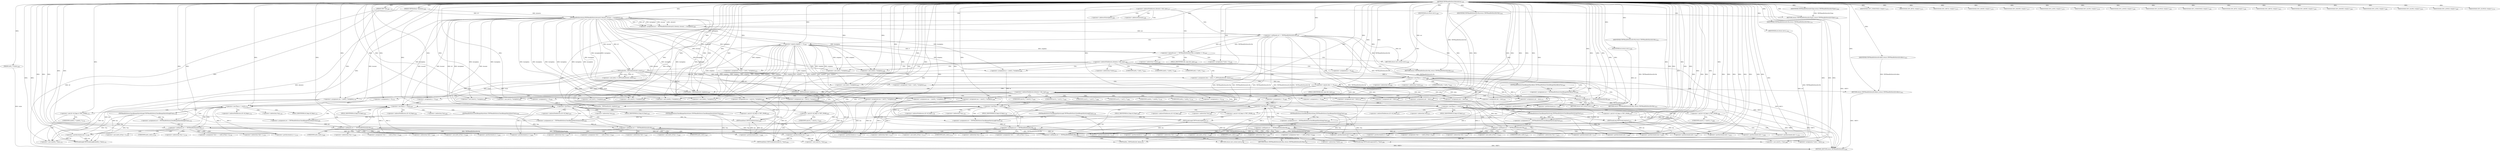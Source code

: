 digraph "TIFFReadDirEntrySbyteArray" {  
"81667" [label = <(METHOD,TIFFReadDirEntrySbyteArray)<SUB>1564</SUB>> ]
"82168" [label = <(METHOD_RETURN,enum TIFFReadDirEntryErr)<SUB>1564</SUB>> ]
"81668" [label = <(PARAM,TIFF *tif)<SUB>1565</SUB>> ]
"81669" [label = <(PARAM,TIFFDirEntry *direntry)<SUB>1565</SUB>> ]
"81670" [label = <(PARAM,int8_t **value)<SUB>1565</SUB>> ]
"81703" [label = <(&lt;operator&gt;.assignment,err = TIFFReadDirEntryArray(tif, direntry, &amp;count, 1, &amp;origdata))<SUB>1586</SUB>> ]
"81791" [label = <(&lt;operator&gt;.assignment,data = (int8_t *)_TIFFmallocExt(tif, count))<SUB>1617</SUB>> ]
"82149" [label = <(_TIFFfreeExt,_TIFFfreeExt(tif, origdata))<SUB>1734</SUB>> ]
"82162" [label = <(&lt;operator&gt;.assignment,*value = data)<SUB>1740</SUB>> ]
"82166" [label = <(RETURN,return (TIFFReadDirEntryErrOk);,return (TIFFReadDirEntryErrOk);)<SUB>1741</SUB>> ]
"81714" [label = <(&lt;operator&gt;.logicalOr,(err != TIFFReadDirEntryErrOk) || (origdata == 0))<SUB>1587</SUB>> ]
"81799" [label = <(&lt;operator&gt;.equals,data == 0)<SUB>1618</SUB>> ]
"82153" [label = <(&lt;operator&gt;.notEquals,err != TIFFReadDirEntryErrOk)<SUB>1735</SUB>> ]
"82167" [label = <(IDENTIFIER,TIFFReadDirEntryErrOk,return (TIFFReadDirEntryErrOk);)<SUB>1741</SUB>> ]
"81682" [label = <(IDENTIFIER,TIFF_UNDEFINED,&lt;empty&gt;)<SUB>1573</SUB>> ]
"81684" [label = <(IDENTIFIER,TIFF_BYTE,&lt;empty&gt;)<SUB>1574</SUB>> ]
"81686" [label = <(IDENTIFIER,TIFF_SBYTE,&lt;empty&gt;)<SUB>1575</SUB>> ]
"81688" [label = <(IDENTIFIER,TIFF_SHORT,&lt;empty&gt;)<SUB>1576</SUB>> ]
"81690" [label = <(IDENTIFIER,TIFF_SSHORT,&lt;empty&gt;)<SUB>1577</SUB>> ]
"81692" [label = <(IDENTIFIER,TIFF_LONG,&lt;empty&gt;)<SUB>1578</SUB>> ]
"81694" [label = <(IDENTIFIER,TIFF_SLONG,&lt;empty&gt;)<SUB>1579</SUB>> ]
"81696" [label = <(IDENTIFIER,TIFF_LONG8,&lt;empty&gt;)<SUB>1580</SUB>> ]
"81698" [label = <(IDENTIFIER,TIFF_SLONG8,&lt;empty&gt;)<SUB>1581</SUB>> ]
"81701" [label = <(RETURN,return (TIFFReadDirEntryErrType);,return (TIFFReadDirEntryErrType);)<SUB>1584</SUB>> ]
"81705" [label = <(TIFFReadDirEntryArray,TIFFReadDirEntryArray(tif, direntry, &amp;count, 1, &amp;origdata))<SUB>1586</SUB>> ]
"81722" [label = <(&lt;operator&gt;.assignment,*value = 0)<SUB>1589</SUB>> ]
"81726" [label = <(RETURN,return (err);,return (err);)<SUB>1590</SUB>> ]
"81734" [label = <(IDENTIFIER,TIFF_UNDEFINED,&lt;empty&gt;)<SUB>1594</SUB>> ]
"81736" [label = <(IDENTIFIER,TIFF_BYTE,&lt;empty&gt;)<SUB>1595</SUB>> ]
"81782" [label = <(IDENTIFIER,TIFF_SBYTE,&lt;empty&gt;)<SUB>1613</SUB>> ]
"81783" [label = <(&lt;operator&gt;.assignment,*value = (int8_t *)origdata)<SUB>1614</SUB>> ]
"81789" [label = <(RETURN,return (TIFFReadDirEntryErrOk);,return (TIFFReadDirEntryErrOk);)<SUB>1615</SUB>> ]
"81793" [label = <(&lt;operator&gt;.cast,(int8_t *)_TIFFmallocExt(tif, count))<SUB>1617</SUB>> ]
"81803" [label = <(_TIFFfreeExt,_TIFFfreeExt(tif, origdata))<SUB>1620</SUB>> ]
"81806" [label = <(RETURN,return (TIFFReadDirEntryErrAlloc);,return (TIFFReadDirEntryErrAlloc);)<SUB>1621</SUB>> ]
"81814" [label = <(IDENTIFIER,TIFF_SHORT,&lt;empty&gt;)<SUB>1625</SUB>> ]
"81869" [label = <(IDENTIFIER,TIFF_SSHORT,&lt;empty&gt;)<SUB>1643</SUB>> ]
"81926" [label = <(IDENTIFIER,TIFF_LONG,&lt;empty&gt;)<SUB>1661</SUB>> ]
"81981" [label = <(IDENTIFIER,TIFF_SLONG,&lt;empty&gt;)<SUB>1679</SUB>> ]
"82038" [label = <(IDENTIFIER,TIFF_LONG8,&lt;empty&gt;)<SUB>1697</SUB>> ]
"82093" [label = <(IDENTIFIER,TIFF_SLONG8,&lt;empty&gt;)<SUB>1715</SUB>> ]
"82157" [label = <(_TIFFfreeExt,_TIFFfreeExt(tif, data))<SUB>1737</SUB>> ]
"82160" [label = <(RETURN,return (err);,return (err);)<SUB>1738</SUB>> ]
"81702" [label = <(IDENTIFIER,TIFFReadDirEntryErrType,return (TIFFReadDirEntryErrType);)<SUB>1584</SUB>> ]
"81715" [label = <(&lt;operator&gt;.notEquals,err != TIFFReadDirEntryErrOk)<SUB>1587</SUB>> ]
"81718" [label = <(&lt;operator&gt;.equals,origdata == 0)<SUB>1587</SUB>> ]
"81727" [label = <(IDENTIFIER,err,return (err);)<SUB>1590</SUB>> ]
"81740" [label = <(&lt;operator&gt;.assignment,m = (uint8_t *)origdata)<SUB>1599</SUB>> ]
"81773" [label = <(&lt;operator&gt;.assignment,*value = (int8_t *)origdata)<SUB>1610</SUB>> ]
"81779" [label = <(RETURN,return (TIFFReadDirEntryErrOk);,return (TIFFReadDirEntryErrOk);)<SUB>1611</SUB>> ]
"81790" [label = <(IDENTIFIER,TIFFReadDirEntryErrOk,return (TIFFReadDirEntryErrOk);)<SUB>1615</SUB>> ]
"81795" [label = <(_TIFFmallocExt,_TIFFmallocExt(tif, count))<SUB>1617</SUB>> ]
"81807" [label = <(IDENTIFIER,TIFFReadDirEntryErrAlloc,return (TIFFReadDirEntryErrAlloc);)<SUB>1621</SUB>> ]
"81819" [label = <(&lt;operator&gt;.assignment,ma = (uint16_t *)origdata)<SUB>1630</SUB>> ]
"81824" [label = <(&lt;operator&gt;.assignment,mb = data)<SUB>1631</SUB>> ]
"81874" [label = <(&lt;operator&gt;.assignment,ma = (int16_t *)origdata)<SUB>1648</SUB>> ]
"81879" [label = <(&lt;operator&gt;.assignment,mb = data)<SUB>1649</SUB>> ]
"81931" [label = <(&lt;operator&gt;.assignment,ma = (uint32_t *)origdata)<SUB>1666</SUB>> ]
"81936" [label = <(&lt;operator&gt;.assignment,mb = data)<SUB>1667</SUB>> ]
"81986" [label = <(&lt;operator&gt;.assignment,ma = (int32_t *)origdata)<SUB>1684</SUB>> ]
"81991" [label = <(&lt;operator&gt;.assignment,mb = data)<SUB>1685</SUB>> ]
"82043" [label = <(&lt;operator&gt;.assignment,ma = (uint64_t *)origdata)<SUB>1702</SUB>> ]
"82048" [label = <(&lt;operator&gt;.assignment,mb = data)<SUB>1703</SUB>> ]
"82098" [label = <(&lt;operator&gt;.assignment,ma = (int64_t *)origdata)<SUB>1720</SUB>> ]
"82103" [label = <(&lt;operator&gt;.assignment,mb = data)<SUB>1721</SUB>> ]
"82161" [label = <(IDENTIFIER,err,return (err);)<SUB>1738</SUB>> ]
"81750" [label = <(&lt;operator&gt;.lessThan,n &lt; count)<SUB>1600</SUB>> ]
"81753" [label = <(&lt;operator&gt;.postIncrement,n++)<SUB>1600</SUB>> ]
"81780" [label = <(IDENTIFIER,TIFFReadDirEntryErrOk,return (TIFFReadDirEntryErrOk);)<SUB>1611</SUB>> ]
"81786" [label = <(&lt;operator&gt;.cast,(int8_t *)origdata)<SUB>1614</SUB>> ]
"81832" [label = <(&lt;operator&gt;.lessThan,n &lt; count)<SUB>1632</SUB>> ]
"81835" [label = <(&lt;operator&gt;.postIncrement,n++)<SUB>1632</SUB>> ]
"81887" [label = <(&lt;operator&gt;.lessThan,n &lt; count)<SUB>1650</SUB>> ]
"81890" [label = <(&lt;operator&gt;.postIncrement,n++)<SUB>1650</SUB>> ]
"81944" [label = <(&lt;operator&gt;.lessThan,n &lt; count)<SUB>1668</SUB>> ]
"81947" [label = <(&lt;operator&gt;.postIncrement,n++)<SUB>1668</SUB>> ]
"81999" [label = <(&lt;operator&gt;.lessThan,n &lt; count)<SUB>1686</SUB>> ]
"82002" [label = <(&lt;operator&gt;.postIncrement,n++)<SUB>1686</SUB>> ]
"82056" [label = <(&lt;operator&gt;.lessThan,n &lt; count)<SUB>1704</SUB>> ]
"82059" [label = <(&lt;operator&gt;.postIncrement,n++)<SUB>1704</SUB>> ]
"82111" [label = <(&lt;operator&gt;.lessThan,n &lt; count)<SUB>1722</SUB>> ]
"82114" [label = <(&lt;operator&gt;.postIncrement,n++)<SUB>1722</SUB>> ]
"81742" [label = <(&lt;operator&gt;.cast,(uint8_t *)origdata)<SUB>1599</SUB>> ]
"81747" [label = <(&lt;operator&gt;.assignment,n = 0)<SUB>1600</SUB>> ]
"81756" [label = <(&lt;operator&gt;.assignment,err = TIFFReadDirEntryCheckRangeSbyteByte(*m))<SUB>1602</SUB>> ]
"81771" [label = <(&lt;operator&gt;.postIncrement,m++)<SUB>1608</SUB>> ]
"81776" [label = <(&lt;operator&gt;.cast,(int8_t *)origdata)<SUB>1610</SUB>> ]
"81821" [label = <(&lt;operator&gt;.cast,(uint16_t *)origdata)<SUB>1630</SUB>> ]
"81829" [label = <(&lt;operator&gt;.assignment,n = 0)<SUB>1632</SUB>> ]
"81847" [label = <(&lt;operator&gt;.assignment,err = TIFFReadDirEntryCheckRangeSbyteShort(*ma))<SUB>1636</SUB>> ]
"81858" [label = <(&lt;operator&gt;.assignment,*mb++ = (int8_t)(*ma++))<SUB>1639</SUB>> ]
"81876" [label = <(&lt;operator&gt;.cast,(int16_t *)origdata)<SUB>1648</SUB>> ]
"81884" [label = <(&lt;operator&gt;.assignment,n = 0)<SUB>1650</SUB>> ]
"81904" [label = <(&lt;operator&gt;.assignment,err = TIFFReadDirEntryCheckRangeSbyteSshort(*ma))<SUB>1654</SUB>> ]
"81915" [label = <(&lt;operator&gt;.assignment,*mb++ = (int8_t)(*ma++))<SUB>1657</SUB>> ]
"81933" [label = <(&lt;operator&gt;.cast,(uint32_t *)origdata)<SUB>1666</SUB>> ]
"81941" [label = <(&lt;operator&gt;.assignment,n = 0)<SUB>1668</SUB>> ]
"81959" [label = <(&lt;operator&gt;.assignment,err = TIFFReadDirEntryCheckRangeSbyteLong(*ma))<SUB>1672</SUB>> ]
"81970" [label = <(&lt;operator&gt;.assignment,*mb++ = (int8_t)(*ma++))<SUB>1675</SUB>> ]
"81988" [label = <(&lt;operator&gt;.cast,(int32_t *)origdata)<SUB>1684</SUB>> ]
"81996" [label = <(&lt;operator&gt;.assignment,n = 0)<SUB>1686</SUB>> ]
"82016" [label = <(&lt;operator&gt;.assignment,err = TIFFReadDirEntryCheckRangeSbyteSlong(*ma))<SUB>1690</SUB>> ]
"82027" [label = <(&lt;operator&gt;.assignment,*mb++ = (int8_t)(*ma++))<SUB>1693</SUB>> ]
"82045" [label = <(&lt;operator&gt;.cast,(uint64_t *)origdata)<SUB>1702</SUB>> ]
"82053" [label = <(&lt;operator&gt;.assignment,n = 0)<SUB>1704</SUB>> ]
"82071" [label = <(&lt;operator&gt;.assignment,err = TIFFReadDirEntryCheckRangeSbyteLong8(*ma))<SUB>1708</SUB>> ]
"82082" [label = <(&lt;operator&gt;.assignment,*mb++ = (int8_t)(*ma++))<SUB>1711</SUB>> ]
"82100" [label = <(&lt;operator&gt;.cast,(int64_t *)origdata)<SUB>1720</SUB>> ]
"82108" [label = <(&lt;operator&gt;.assignment,n = 0)<SUB>1722</SUB>> ]
"82128" [label = <(&lt;operator&gt;.assignment,err = TIFFReadDirEntryCheckRangeSbyteSlong8(*ma))<SUB>1726</SUB>> ]
"82139" [label = <(&lt;operator&gt;.assignment,*mb++ = (int8_t)(*ma++))<SUB>1729</SUB>> ]
"81762" [label = <(&lt;operator&gt;.notEquals,err != TIFFReadDirEntryErrOk)<SUB>1603</SUB>> ]
"81839" [label = <(&lt;operator&gt;.and,tif-&gt;tif_flags &amp; TIFF_SWAB)<SUB>1634</SUB>> ]
"81853" [label = <(&lt;operator&gt;.notEquals,err != TIFFReadDirEntryErrOk)<SUB>1637</SUB>> ]
"81894" [label = <(&lt;operator&gt;.and,tif-&gt;tif_flags &amp; TIFF_SWAB)<SUB>1652</SUB>> ]
"81910" [label = <(&lt;operator&gt;.notEquals,err != TIFFReadDirEntryErrOk)<SUB>1655</SUB>> ]
"81951" [label = <(&lt;operator&gt;.and,tif-&gt;tif_flags &amp; TIFF_SWAB)<SUB>1670</SUB>> ]
"81965" [label = <(&lt;operator&gt;.notEquals,err != TIFFReadDirEntryErrOk)<SUB>1673</SUB>> ]
"82006" [label = <(&lt;operator&gt;.and,tif-&gt;tif_flags &amp; TIFF_SWAB)<SUB>1688</SUB>> ]
"82022" [label = <(&lt;operator&gt;.notEquals,err != TIFFReadDirEntryErrOk)<SUB>1691</SUB>> ]
"82063" [label = <(&lt;operator&gt;.and,tif-&gt;tif_flags &amp; TIFF_SWAB)<SUB>1706</SUB>> ]
"82077" [label = <(&lt;operator&gt;.notEquals,err != TIFFReadDirEntryErrOk)<SUB>1709</SUB>> ]
"82118" [label = <(&lt;operator&gt;.and,tif-&gt;tif_flags &amp; TIFF_SWAB)<SUB>1724</SUB>> ]
"82134" [label = <(&lt;operator&gt;.notEquals,err != TIFFReadDirEntryErrOk)<SUB>1727</SUB>> ]
"81758" [label = <(TIFFReadDirEntryCheckRangeSbyteByte,TIFFReadDirEntryCheckRangeSbyteByte(*m))<SUB>1602</SUB>> ]
"81766" [label = <(_TIFFfreeExt,_TIFFfreeExt(tif, origdata))<SUB>1605</SUB>> ]
"81769" [label = <(RETURN,return (err);,return (err);)<SUB>1606</SUB>> ]
"81845" [label = <(TIFFSwabShort,TIFFSwabShort(ma))<SUB>1635</SUB>> ]
"81849" [label = <(TIFFReadDirEntryCheckRangeSbyteShort,TIFFReadDirEntryCheckRangeSbyteShort(*ma))<SUB>1636</SUB>> ]
"81900" [label = <(TIFFSwabShort,TIFFSwabShort((uint16_t *)ma))<SUB>1653</SUB>> ]
"81906" [label = <(TIFFReadDirEntryCheckRangeSbyteSshort,TIFFReadDirEntryCheckRangeSbyteSshort(*ma))<SUB>1654</SUB>> ]
"81957" [label = <(TIFFSwabLong,TIFFSwabLong(ma))<SUB>1671</SUB>> ]
"81961" [label = <(TIFFReadDirEntryCheckRangeSbyteLong,TIFFReadDirEntryCheckRangeSbyteLong(*ma))<SUB>1672</SUB>> ]
"82012" [label = <(TIFFSwabLong,TIFFSwabLong((uint32_t *)ma))<SUB>1689</SUB>> ]
"82018" [label = <(TIFFReadDirEntryCheckRangeSbyteSlong,TIFFReadDirEntryCheckRangeSbyteSlong(*ma))<SUB>1690</SUB>> ]
"82069" [label = <(TIFFSwabLong8,TIFFSwabLong8(ma))<SUB>1707</SUB>> ]
"82073" [label = <(TIFFReadDirEntryCheckRangeSbyteLong8,TIFFReadDirEntryCheckRangeSbyteLong8(*ma))<SUB>1708</SUB>> ]
"82124" [label = <(TIFFSwabLong8,TIFFSwabLong8((uint64_t *)ma))<SUB>1725</SUB>> ]
"82130" [label = <(TIFFReadDirEntryCheckRangeSbyteSlong8,TIFFReadDirEntryCheckRangeSbyteSlong8(*ma))<SUB>1726</SUB>> ]
"81770" [label = <(IDENTIFIER,err,return (err);)<SUB>1606</SUB>> ]
"81860" [label = <(&lt;operator&gt;.postIncrement,mb++)<SUB>1639</SUB>> ]
"81917" [label = <(&lt;operator&gt;.postIncrement,mb++)<SUB>1657</SUB>> ]
"81972" [label = <(&lt;operator&gt;.postIncrement,mb++)<SUB>1675</SUB>> ]
"82029" [label = <(&lt;operator&gt;.postIncrement,mb++)<SUB>1693</SUB>> ]
"82084" [label = <(&lt;operator&gt;.postIncrement,mb++)<SUB>1711</SUB>> ]
"82141" [label = <(&lt;operator&gt;.postIncrement,mb++)<SUB>1729</SUB>> ]
"81865" [label = <(&lt;operator&gt;.postIncrement,ma++)<SUB>1639</SUB>> ]
"81901" [label = <(&lt;operator&gt;.cast,(uint16_t *)ma)<SUB>1653</SUB>> ]
"81922" [label = <(&lt;operator&gt;.postIncrement,ma++)<SUB>1657</SUB>> ]
"81977" [label = <(&lt;operator&gt;.postIncrement,ma++)<SUB>1675</SUB>> ]
"82013" [label = <(&lt;operator&gt;.cast,(uint32_t *)ma)<SUB>1689</SUB>> ]
"82034" [label = <(&lt;operator&gt;.postIncrement,ma++)<SUB>1693</SUB>> ]
"82089" [label = <(&lt;operator&gt;.postIncrement,ma++)<SUB>1711</SUB>> ]
"82125" [label = <(&lt;operator&gt;.cast,(uint64_t *)ma)<SUB>1725</SUB>> ]
"82146" [label = <(&lt;operator&gt;.postIncrement,ma++)<SUB>1729</SUB>> ]
"81677" [label = <(&lt;operator&gt;.indirectFieldAccess,direntry-&gt;tdir_type)<SUB>1571</SUB>> ]
"81729" [label = <(&lt;operator&gt;.indirectFieldAccess,direntry-&gt;tdir_type)<SUB>1592</SUB>> ]
"81809" [label = <(&lt;operator&gt;.indirectFieldAccess,direntry-&gt;tdir_type)<SUB>1623</SUB>> ]
"82163" [label = <(&lt;operator&gt;.indirection,*value)<SUB>1740</SUB>> ]
"81708" [label = <(&lt;operator&gt;.addressOf,&amp;count)<SUB>1586</SUB>> ]
"81711" [label = <(&lt;operator&gt;.addressOf,&amp;origdata)<SUB>1586</SUB>> ]
"81731" [label = <(FIELD_IDENTIFIER,tdir_type,tdir_type)<SUB>1592</SUB>> ]
"81794" [label = <(UNKNOWN,int8_t *,int8_t *)<SUB>1617</SUB>> ]
"81811" [label = <(FIELD_IDENTIFIER,tdir_type,tdir_type)<SUB>1623</SUB>> ]
"81723" [label = <(&lt;operator&gt;.indirection,*value)<SUB>1589</SUB>> ]
"81784" [label = <(&lt;operator&gt;.indirection,*value)<SUB>1614</SUB>> ]
"81774" [label = <(&lt;operator&gt;.indirection,*value)<SUB>1610</SUB>> ]
"81787" [label = <(UNKNOWN,int8_t *,int8_t *)<SUB>1614</SUB>> ]
"81743" [label = <(UNKNOWN,uint8_t *,uint8_t *)<SUB>1599</SUB>> ]
"81777" [label = <(UNKNOWN,int8_t *,int8_t *)<SUB>1610</SUB>> ]
"81822" [label = <(UNKNOWN,uint16_t *,uint16_t *)<SUB>1630</SUB>> ]
"81877" [label = <(UNKNOWN,int16_t *,int16_t *)<SUB>1648</SUB>> ]
"81934" [label = <(UNKNOWN,uint32_t *,uint32_t *)<SUB>1666</SUB>> ]
"81989" [label = <(UNKNOWN,int32_t *,int32_t *)<SUB>1684</SUB>> ]
"82046" [label = <(UNKNOWN,uint64_t *,uint64_t *)<SUB>1702</SUB>> ]
"82101" [label = <(UNKNOWN,int64_t *,int64_t *)<SUB>1720</SUB>> ]
"81859" [label = <(&lt;operator&gt;.indirection,*mb++)<SUB>1639</SUB>> ]
"81862" [label = <(&lt;operator&gt;.cast,(int8_t)(*ma++))<SUB>1639</SUB>> ]
"81916" [label = <(&lt;operator&gt;.indirection,*mb++)<SUB>1657</SUB>> ]
"81919" [label = <(&lt;operator&gt;.cast,(int8_t)(*ma++))<SUB>1657</SUB>> ]
"81971" [label = <(&lt;operator&gt;.indirection,*mb++)<SUB>1675</SUB>> ]
"81974" [label = <(&lt;operator&gt;.cast,(int8_t)(*ma++))<SUB>1675</SUB>> ]
"82028" [label = <(&lt;operator&gt;.indirection,*mb++)<SUB>1693</SUB>> ]
"82031" [label = <(&lt;operator&gt;.cast,(int8_t)(*ma++))<SUB>1693</SUB>> ]
"82083" [label = <(&lt;operator&gt;.indirection,*mb++)<SUB>1711</SUB>> ]
"82086" [label = <(&lt;operator&gt;.cast,(int8_t)(*ma++))<SUB>1711</SUB>> ]
"82140" [label = <(&lt;operator&gt;.indirection,*mb++)<SUB>1729</SUB>> ]
"82143" [label = <(&lt;operator&gt;.cast,(int8_t)(*ma++))<SUB>1729</SUB>> ]
"81759" [label = <(&lt;operator&gt;.indirection,*m)<SUB>1602</SUB>> ]
"81840" [label = <(&lt;operator&gt;.indirectFieldAccess,tif-&gt;tif_flags)<SUB>1634</SUB>> ]
"81850" [label = <(&lt;operator&gt;.indirection,*ma)<SUB>1636</SUB>> ]
"81863" [label = <(UNKNOWN,int8_t,int8_t)<SUB>1639</SUB>> ]
"81864" [label = <(&lt;operator&gt;.indirection,*ma++)<SUB>1639</SUB>> ]
"81895" [label = <(&lt;operator&gt;.indirectFieldAccess,tif-&gt;tif_flags)<SUB>1652</SUB>> ]
"81907" [label = <(&lt;operator&gt;.indirection,*ma)<SUB>1654</SUB>> ]
"81920" [label = <(UNKNOWN,int8_t,int8_t)<SUB>1657</SUB>> ]
"81921" [label = <(&lt;operator&gt;.indirection,*ma++)<SUB>1657</SUB>> ]
"81952" [label = <(&lt;operator&gt;.indirectFieldAccess,tif-&gt;tif_flags)<SUB>1670</SUB>> ]
"81962" [label = <(&lt;operator&gt;.indirection,*ma)<SUB>1672</SUB>> ]
"81975" [label = <(UNKNOWN,int8_t,int8_t)<SUB>1675</SUB>> ]
"81976" [label = <(&lt;operator&gt;.indirection,*ma++)<SUB>1675</SUB>> ]
"82007" [label = <(&lt;operator&gt;.indirectFieldAccess,tif-&gt;tif_flags)<SUB>1688</SUB>> ]
"82019" [label = <(&lt;operator&gt;.indirection,*ma)<SUB>1690</SUB>> ]
"82032" [label = <(UNKNOWN,int8_t,int8_t)<SUB>1693</SUB>> ]
"82033" [label = <(&lt;operator&gt;.indirection,*ma++)<SUB>1693</SUB>> ]
"82064" [label = <(&lt;operator&gt;.indirectFieldAccess,tif-&gt;tif_flags)<SUB>1706</SUB>> ]
"82074" [label = <(&lt;operator&gt;.indirection,*ma)<SUB>1708</SUB>> ]
"82087" [label = <(UNKNOWN,int8_t,int8_t)<SUB>1711</SUB>> ]
"82088" [label = <(&lt;operator&gt;.indirection,*ma++)<SUB>1711</SUB>> ]
"82119" [label = <(&lt;operator&gt;.indirectFieldAccess,tif-&gt;tif_flags)<SUB>1724</SUB>> ]
"82131" [label = <(&lt;operator&gt;.indirection,*ma)<SUB>1726</SUB>> ]
"82144" [label = <(UNKNOWN,int8_t,int8_t)<SUB>1729</SUB>> ]
"82145" [label = <(&lt;operator&gt;.indirection,*ma++)<SUB>1729</SUB>> ]
"81842" [label = <(FIELD_IDENTIFIER,tif_flags,tif_flags)<SUB>1634</SUB>> ]
"81897" [label = <(FIELD_IDENTIFIER,tif_flags,tif_flags)<SUB>1652</SUB>> ]
"81954" [label = <(FIELD_IDENTIFIER,tif_flags,tif_flags)<SUB>1670</SUB>> ]
"82009" [label = <(FIELD_IDENTIFIER,tif_flags,tif_flags)<SUB>1688</SUB>> ]
"82066" [label = <(FIELD_IDENTIFIER,tif_flags,tif_flags)<SUB>1706</SUB>> ]
"82121" [label = <(FIELD_IDENTIFIER,tif_flags,tif_flags)<SUB>1724</SUB>> ]
"81902" [label = <(UNKNOWN,uint16_t *,uint16_t *)<SUB>1653</SUB>> ]
"82014" [label = <(UNKNOWN,uint32_t *,uint32_t *)<SUB>1689</SUB>> ]
"82126" [label = <(UNKNOWN,uint64_t *,uint64_t *)<SUB>1725</SUB>> ]
  "82160" -> "82168"  [ label = "DDG: &lt;RET&gt;"] 
  "81806" -> "82168"  [ label = "DDG: &lt;RET&gt;"] 
  "81789" -> "82168"  [ label = "DDG: &lt;RET&gt;"] 
  "81769" -> "82168"  [ label = "DDG: &lt;RET&gt;"] 
  "82166" -> "82168"  [ label = "DDG: &lt;RET&gt;"] 
  "81701" -> "82168"  [ label = "DDG: &lt;RET&gt;"] 
  "81779" -> "82168"  [ label = "DDG: &lt;RET&gt;"] 
  "81726" -> "82168"  [ label = "DDG: &lt;RET&gt;"] 
  "81668" -> "82168"  [ label = "DDG: tif"] 
  "81669" -> "82168"  [ label = "DDG: direntry"] 
  "81670" -> "82168"  [ label = "DDG: value"] 
  "81667" -> "81668"  [ label = "DDG: "] 
  "81667" -> "81669"  [ label = "DDG: "] 
  "81667" -> "81670"  [ label = "DDG: "] 
  "81705" -> "81703"  [ label = "DDG: direntry"] 
  "81705" -> "81703"  [ label = "DDG: 1"] 
  "81705" -> "81703"  [ label = "DDG: tif"] 
  "81705" -> "81703"  [ label = "DDG: &amp;origdata"] 
  "81705" -> "81703"  [ label = "DDG: &amp;count"] 
  "81795" -> "81791"  [ label = "DDG: tif"] 
  "81795" -> "81791"  [ label = "DDG: count"] 
  "81799" -> "82162"  [ label = "DDG: data"] 
  "81667" -> "82162"  [ label = "DDG: "] 
  "82167" -> "82166"  [ label = "DDG: TIFFReadDirEntryErrOk"] 
  "82153" -> "82166"  [ label = "DDG: TIFFReadDirEntryErrOk"] 
  "81667" -> "81703"  [ label = "DDG: "] 
  "81667" -> "81791"  [ label = "DDG: "] 
  "81795" -> "82149"  [ label = "DDG: tif"] 
  "81667" -> "82149"  [ label = "DDG: "] 
  "81705" -> "82149"  [ label = "DDG: &amp;origdata"] 
  "81718" -> "82149"  [ label = "DDG: origdata"] 
  "81667" -> "82167"  [ label = "DDG: "] 
  "81667" -> "81682"  [ label = "DDG: "] 
  "81667" -> "81684"  [ label = "DDG: "] 
  "81667" -> "81686"  [ label = "DDG: "] 
  "81667" -> "81688"  [ label = "DDG: "] 
  "81667" -> "81690"  [ label = "DDG: "] 
  "81667" -> "81692"  [ label = "DDG: "] 
  "81667" -> "81694"  [ label = "DDG: "] 
  "81667" -> "81696"  [ label = "DDG: "] 
  "81667" -> "81698"  [ label = "DDG: "] 
  "81702" -> "81701"  [ label = "DDG: TIFFReadDirEntryErrType"] 
  "81667" -> "81701"  [ label = "DDG: "] 
  "81668" -> "81705"  [ label = "DDG: tif"] 
  "81667" -> "81705"  [ label = "DDG: "] 
  "81669" -> "81705"  [ label = "DDG: direntry"] 
  "81715" -> "81714"  [ label = "DDG: err"] 
  "81715" -> "81714"  [ label = "DDG: TIFFReadDirEntryErrOk"] 
  "81718" -> "81714"  [ label = "DDG: origdata"] 
  "81718" -> "81714"  [ label = "DDG: 0"] 
  "81667" -> "81722"  [ label = "DDG: "] 
  "81727" -> "81726"  [ label = "DDG: err"] 
  "81715" -> "81726"  [ label = "DDG: err"] 
  "81667" -> "81734"  [ label = "DDG: "] 
  "81667" -> "81736"  [ label = "DDG: "] 
  "81667" -> "81782"  [ label = "DDG: "] 
  "81705" -> "81783"  [ label = "DDG: &amp;origdata"] 
  "81718" -> "81783"  [ label = "DDG: origdata"] 
  "81667" -> "81783"  [ label = "DDG: "] 
  "81790" -> "81789"  [ label = "DDG: TIFFReadDirEntryErrOk"] 
  "81715" -> "81789"  [ label = "DDG: TIFFReadDirEntryErrOk"] 
  "81795" -> "81793"  [ label = "DDG: tif"] 
  "81795" -> "81793"  [ label = "DDG: count"] 
  "81791" -> "81799"  [ label = "DDG: data"] 
  "81667" -> "81799"  [ label = "DDG: "] 
  "81807" -> "81806"  [ label = "DDG: TIFFReadDirEntryErrAlloc"] 
  "81667" -> "81806"  [ label = "DDG: "] 
  "81667" -> "81814"  [ label = "DDG: "] 
  "81667" -> "81869"  [ label = "DDG: "] 
  "81667" -> "81926"  [ label = "DDG: "] 
  "81667" -> "81981"  [ label = "DDG: "] 
  "81667" -> "82038"  [ label = "DDG: "] 
  "81667" -> "82093"  [ label = "DDG: "] 
  "81715" -> "82153"  [ label = "DDG: err"] 
  "82134" -> "82153"  [ label = "DDG: err"] 
  "82077" -> "82153"  [ label = "DDG: err"] 
  "82022" -> "82153"  [ label = "DDG: err"] 
  "81965" -> "82153"  [ label = "DDG: err"] 
  "81910" -> "82153"  [ label = "DDG: err"] 
  "81853" -> "82153"  [ label = "DDG: err"] 
  "81667" -> "82153"  [ label = "DDG: "] 
  "81715" -> "82153"  [ label = "DDG: TIFFReadDirEntryErrOk"] 
  "82134" -> "82153"  [ label = "DDG: TIFFReadDirEntryErrOk"] 
  "82077" -> "82153"  [ label = "DDG: TIFFReadDirEntryErrOk"] 
  "82022" -> "82153"  [ label = "DDG: TIFFReadDirEntryErrOk"] 
  "81965" -> "82153"  [ label = "DDG: TIFFReadDirEntryErrOk"] 
  "81910" -> "82153"  [ label = "DDG: TIFFReadDirEntryErrOk"] 
  "81853" -> "82153"  [ label = "DDG: TIFFReadDirEntryErrOk"] 
  "82161" -> "82160"  [ label = "DDG: err"] 
  "82153" -> "82160"  [ label = "DDG: err"] 
  "81667" -> "81702"  [ label = "DDG: "] 
  "81703" -> "81715"  [ label = "DDG: err"] 
  "81667" -> "81715"  [ label = "DDG: "] 
  "81705" -> "81718"  [ label = "DDG: &amp;origdata"] 
  "81667" -> "81718"  [ label = "DDG: "] 
  "81667" -> "81727"  [ label = "DDG: "] 
  "81705" -> "81740"  [ label = "DDG: &amp;origdata"] 
  "81718" -> "81740"  [ label = "DDG: origdata"] 
  "81667" -> "81740"  [ label = "DDG: "] 
  "81705" -> "81773"  [ label = "DDG: &amp;origdata"] 
  "81667" -> "81773"  [ label = "DDG: "] 
  "81718" -> "81773"  [ label = "DDG: origdata"] 
  "81780" -> "81779"  [ label = "DDG: TIFFReadDirEntryErrOk"] 
  "81715" -> "81779"  [ label = "DDG: TIFFReadDirEntryErrOk"] 
  "81762" -> "81779"  [ label = "DDG: TIFFReadDirEntryErrOk"] 
  "81667" -> "81790"  [ label = "DDG: "] 
  "81705" -> "81795"  [ label = "DDG: tif"] 
  "81667" -> "81795"  [ label = "DDG: "] 
  "81705" -> "81795"  [ label = "DDG: &amp;count"] 
  "81795" -> "81803"  [ label = "DDG: tif"] 
  "81667" -> "81803"  [ label = "DDG: "] 
  "81705" -> "81803"  [ label = "DDG: &amp;origdata"] 
  "81718" -> "81803"  [ label = "DDG: origdata"] 
  "81667" -> "81807"  [ label = "DDG: "] 
  "81705" -> "81819"  [ label = "DDG: &amp;origdata"] 
  "81718" -> "81819"  [ label = "DDG: origdata"] 
  "81667" -> "81819"  [ label = "DDG: "] 
  "81799" -> "81824"  [ label = "DDG: data"] 
  "81667" -> "81824"  [ label = "DDG: "] 
  "81705" -> "81874"  [ label = "DDG: &amp;origdata"] 
  "81718" -> "81874"  [ label = "DDG: origdata"] 
  "81667" -> "81874"  [ label = "DDG: "] 
  "81799" -> "81879"  [ label = "DDG: data"] 
  "81667" -> "81879"  [ label = "DDG: "] 
  "81705" -> "81931"  [ label = "DDG: &amp;origdata"] 
  "81718" -> "81931"  [ label = "DDG: origdata"] 
  "81667" -> "81931"  [ label = "DDG: "] 
  "81799" -> "81936"  [ label = "DDG: data"] 
  "81667" -> "81936"  [ label = "DDG: "] 
  "81705" -> "81986"  [ label = "DDG: &amp;origdata"] 
  "81718" -> "81986"  [ label = "DDG: origdata"] 
  "81667" -> "81986"  [ label = "DDG: "] 
  "81799" -> "81991"  [ label = "DDG: data"] 
  "81667" -> "81991"  [ label = "DDG: "] 
  "81705" -> "82043"  [ label = "DDG: &amp;origdata"] 
  "81718" -> "82043"  [ label = "DDG: origdata"] 
  "81667" -> "82043"  [ label = "DDG: "] 
  "81799" -> "82048"  [ label = "DDG: data"] 
  "81667" -> "82048"  [ label = "DDG: "] 
  "81705" -> "82098"  [ label = "DDG: &amp;origdata"] 
  "81718" -> "82098"  [ label = "DDG: origdata"] 
  "81667" -> "82098"  [ label = "DDG: "] 
  "81799" -> "82103"  [ label = "DDG: data"] 
  "81667" -> "82103"  [ label = "DDG: "] 
  "82149" -> "82157"  [ label = "DDG: tif"] 
  "81667" -> "82157"  [ label = "DDG: "] 
  "81799" -> "82157"  [ label = "DDG: data"] 
  "81667" -> "82161"  [ label = "DDG: "] 
  "81667" -> "81780"  [ label = "DDG: "] 
  "81705" -> "81786"  [ label = "DDG: &amp;origdata"] 
  "81718" -> "81786"  [ label = "DDG: origdata"] 
  "81667" -> "81786"  [ label = "DDG: "] 
  "81705" -> "81742"  [ label = "DDG: &amp;origdata"] 
  "81718" -> "81742"  [ label = "DDG: origdata"] 
  "81667" -> "81742"  [ label = "DDG: "] 
  "81667" -> "81747"  [ label = "DDG: "] 
  "81747" -> "81750"  [ label = "DDG: n"] 
  "81753" -> "81750"  [ label = "DDG: n"] 
  "81667" -> "81750"  [ label = "DDG: "] 
  "81705" -> "81750"  [ label = "DDG: &amp;count"] 
  "81750" -> "81753"  [ label = "DDG: n"] 
  "81667" -> "81753"  [ label = "DDG: "] 
  "81758" -> "81756"  [ label = "DDG: *m"] 
  "81705" -> "81776"  [ label = "DDG: &amp;origdata"] 
  "81667" -> "81776"  [ label = "DDG: "] 
  "81718" -> "81776"  [ label = "DDG: origdata"] 
  "81705" -> "81821"  [ label = "DDG: &amp;origdata"] 
  "81718" -> "81821"  [ label = "DDG: origdata"] 
  "81667" -> "81821"  [ label = "DDG: "] 
  "81667" -> "81829"  [ label = "DDG: "] 
  "81829" -> "81832"  [ label = "DDG: n"] 
  "81835" -> "81832"  [ label = "DDG: n"] 
  "81667" -> "81832"  [ label = "DDG: "] 
  "81705" -> "81832"  [ label = "DDG: &amp;count"] 
  "81795" -> "81832"  [ label = "DDG: count"] 
  "81832" -> "81835"  [ label = "DDG: n"] 
  "81667" -> "81835"  [ label = "DDG: "] 
  "81849" -> "81847"  [ label = "DDG: *ma"] 
  "81705" -> "81876"  [ label = "DDG: &amp;origdata"] 
  "81718" -> "81876"  [ label = "DDG: origdata"] 
  "81667" -> "81876"  [ label = "DDG: "] 
  "81667" -> "81884"  [ label = "DDG: "] 
  "81884" -> "81887"  [ label = "DDG: n"] 
  "81890" -> "81887"  [ label = "DDG: n"] 
  "81667" -> "81887"  [ label = "DDG: "] 
  "81705" -> "81887"  [ label = "DDG: &amp;count"] 
  "81795" -> "81887"  [ label = "DDG: count"] 
  "81887" -> "81890"  [ label = "DDG: n"] 
  "81667" -> "81890"  [ label = "DDG: "] 
  "81906" -> "81904"  [ label = "DDG: *ma"] 
  "81705" -> "81933"  [ label = "DDG: &amp;origdata"] 
  "81718" -> "81933"  [ label = "DDG: origdata"] 
  "81667" -> "81933"  [ label = "DDG: "] 
  "81667" -> "81941"  [ label = "DDG: "] 
  "81941" -> "81944"  [ label = "DDG: n"] 
  "81947" -> "81944"  [ label = "DDG: n"] 
  "81667" -> "81944"  [ label = "DDG: "] 
  "81705" -> "81944"  [ label = "DDG: &amp;count"] 
  "81795" -> "81944"  [ label = "DDG: count"] 
  "81944" -> "81947"  [ label = "DDG: n"] 
  "81667" -> "81947"  [ label = "DDG: "] 
  "81961" -> "81959"  [ label = "DDG: *ma"] 
  "81705" -> "81988"  [ label = "DDG: &amp;origdata"] 
  "81718" -> "81988"  [ label = "DDG: origdata"] 
  "81667" -> "81988"  [ label = "DDG: "] 
  "81667" -> "81996"  [ label = "DDG: "] 
  "81996" -> "81999"  [ label = "DDG: n"] 
  "82002" -> "81999"  [ label = "DDG: n"] 
  "81667" -> "81999"  [ label = "DDG: "] 
  "81705" -> "81999"  [ label = "DDG: &amp;count"] 
  "81795" -> "81999"  [ label = "DDG: count"] 
  "81999" -> "82002"  [ label = "DDG: n"] 
  "81667" -> "82002"  [ label = "DDG: "] 
  "82018" -> "82016"  [ label = "DDG: *ma"] 
  "81705" -> "82045"  [ label = "DDG: &amp;origdata"] 
  "81718" -> "82045"  [ label = "DDG: origdata"] 
  "81667" -> "82045"  [ label = "DDG: "] 
  "81667" -> "82053"  [ label = "DDG: "] 
  "82053" -> "82056"  [ label = "DDG: n"] 
  "82059" -> "82056"  [ label = "DDG: n"] 
  "81667" -> "82056"  [ label = "DDG: "] 
  "81705" -> "82056"  [ label = "DDG: &amp;count"] 
  "81795" -> "82056"  [ label = "DDG: count"] 
  "82056" -> "82059"  [ label = "DDG: n"] 
  "81667" -> "82059"  [ label = "DDG: "] 
  "82073" -> "82071"  [ label = "DDG: *ma"] 
  "81705" -> "82100"  [ label = "DDG: &amp;origdata"] 
  "81718" -> "82100"  [ label = "DDG: origdata"] 
  "81667" -> "82100"  [ label = "DDG: "] 
  "81667" -> "82108"  [ label = "DDG: "] 
  "82108" -> "82111"  [ label = "DDG: n"] 
  "82114" -> "82111"  [ label = "DDG: n"] 
  "81667" -> "82111"  [ label = "DDG: "] 
  "81705" -> "82111"  [ label = "DDG: &amp;count"] 
  "81795" -> "82111"  [ label = "DDG: count"] 
  "82111" -> "82114"  [ label = "DDG: n"] 
  "81667" -> "82114"  [ label = "DDG: "] 
  "82130" -> "82128"  [ label = "DDG: *ma"] 
  "81667" -> "81756"  [ label = "DDG: "] 
  "81740" -> "81771"  [ label = "DDG: m"] 
  "81758" -> "81771"  [ label = "DDG: *m"] 
  "81667" -> "81771"  [ label = "DDG: "] 
  "81667" -> "81847"  [ label = "DDG: "] 
  "81667" -> "81904"  [ label = "DDG: "] 
  "81667" -> "81959"  [ label = "DDG: "] 
  "81667" -> "82016"  [ label = "DDG: "] 
  "81667" -> "82071"  [ label = "DDG: "] 
  "81667" -> "82128"  [ label = "DDG: "] 
  "81756" -> "81762"  [ label = "DDG: err"] 
  "81667" -> "81762"  [ label = "DDG: "] 
  "81715" -> "81762"  [ label = "DDG: TIFFReadDirEntryErrOk"] 
  "81770" -> "81769"  [ label = "DDG: err"] 
  "81762" -> "81769"  [ label = "DDG: err"] 
  "81667" -> "81839"  [ label = "DDG: "] 
  "81847" -> "81853"  [ label = "DDG: err"] 
  "81667" -> "81853"  [ label = "DDG: "] 
  "81715" -> "81853"  [ label = "DDG: TIFFReadDirEntryErrOk"] 
  "81667" -> "81894"  [ label = "DDG: "] 
  "81904" -> "81910"  [ label = "DDG: err"] 
  "81667" -> "81910"  [ label = "DDG: "] 
  "81715" -> "81910"  [ label = "DDG: TIFFReadDirEntryErrOk"] 
  "81667" -> "81951"  [ label = "DDG: "] 
  "81959" -> "81965"  [ label = "DDG: err"] 
  "81667" -> "81965"  [ label = "DDG: "] 
  "81715" -> "81965"  [ label = "DDG: TIFFReadDirEntryErrOk"] 
  "81667" -> "82006"  [ label = "DDG: "] 
  "82016" -> "82022"  [ label = "DDG: err"] 
  "81667" -> "82022"  [ label = "DDG: "] 
  "81715" -> "82022"  [ label = "DDG: TIFFReadDirEntryErrOk"] 
  "81667" -> "82063"  [ label = "DDG: "] 
  "82071" -> "82077"  [ label = "DDG: err"] 
  "81667" -> "82077"  [ label = "DDG: "] 
  "81715" -> "82077"  [ label = "DDG: TIFFReadDirEntryErrOk"] 
  "81667" -> "82118"  [ label = "DDG: "] 
  "82128" -> "82134"  [ label = "DDG: err"] 
  "81667" -> "82134"  [ label = "DDG: "] 
  "81715" -> "82134"  [ label = "DDG: TIFFReadDirEntryErrOk"] 
  "81705" -> "81766"  [ label = "DDG: tif"] 
  "81667" -> "81766"  [ label = "DDG: "] 
  "81705" -> "81766"  [ label = "DDG: &amp;origdata"] 
  "81718" -> "81766"  [ label = "DDG: origdata"] 
  "81667" -> "81770"  [ label = "DDG: "] 
  "81819" -> "81845"  [ label = "DDG: ma"] 
  "81849" -> "81845"  [ label = "DDG: *ma"] 
  "81865" -> "81845"  [ label = "DDG: ma"] 
  "81667" -> "81845"  [ label = "DDG: "] 
  "81824" -> "81860"  [ label = "DDG: mb"] 
  "81667" -> "81860"  [ label = "DDG: "] 
  "81874" -> "81900"  [ label = "DDG: ma"] 
  "81906" -> "81900"  [ label = "DDG: *ma"] 
  "81922" -> "81900"  [ label = "DDG: ma"] 
  "81667" -> "81900"  [ label = "DDG: "] 
  "81879" -> "81917"  [ label = "DDG: mb"] 
  "81667" -> "81917"  [ label = "DDG: "] 
  "81931" -> "81957"  [ label = "DDG: ma"] 
  "81961" -> "81957"  [ label = "DDG: *ma"] 
  "81977" -> "81957"  [ label = "DDG: ma"] 
  "81667" -> "81957"  [ label = "DDG: "] 
  "81936" -> "81972"  [ label = "DDG: mb"] 
  "81667" -> "81972"  [ label = "DDG: "] 
  "81986" -> "82012"  [ label = "DDG: ma"] 
  "82018" -> "82012"  [ label = "DDG: *ma"] 
  "82034" -> "82012"  [ label = "DDG: ma"] 
  "81667" -> "82012"  [ label = "DDG: "] 
  "81991" -> "82029"  [ label = "DDG: mb"] 
  "81667" -> "82029"  [ label = "DDG: "] 
  "82043" -> "82069"  [ label = "DDG: ma"] 
  "82073" -> "82069"  [ label = "DDG: *ma"] 
  "82089" -> "82069"  [ label = "DDG: ma"] 
  "81667" -> "82069"  [ label = "DDG: "] 
  "82048" -> "82084"  [ label = "DDG: mb"] 
  "81667" -> "82084"  [ label = "DDG: "] 
  "82098" -> "82124"  [ label = "DDG: ma"] 
  "82130" -> "82124"  [ label = "DDG: *ma"] 
  "82146" -> "82124"  [ label = "DDG: ma"] 
  "81667" -> "82124"  [ label = "DDG: "] 
  "82103" -> "82141"  [ label = "DDG: mb"] 
  "81667" -> "82141"  [ label = "DDG: "] 
  "81819" -> "81865"  [ label = "DDG: ma"] 
  "81845" -> "81865"  [ label = "DDG: ma"] 
  "81849" -> "81865"  [ label = "DDG: *ma"] 
  "81667" -> "81865"  [ label = "DDG: "] 
  "81874" -> "81901"  [ label = "DDG: ma"] 
  "81906" -> "81901"  [ label = "DDG: *ma"] 
  "81922" -> "81901"  [ label = "DDG: ma"] 
  "81667" -> "81901"  [ label = "DDG: "] 
  "81874" -> "81922"  [ label = "DDG: ma"] 
  "81906" -> "81922"  [ label = "DDG: *ma"] 
  "81667" -> "81922"  [ label = "DDG: "] 
  "81931" -> "81977"  [ label = "DDG: ma"] 
  "81957" -> "81977"  [ label = "DDG: ma"] 
  "81961" -> "81977"  [ label = "DDG: *ma"] 
  "81667" -> "81977"  [ label = "DDG: "] 
  "81986" -> "82013"  [ label = "DDG: ma"] 
  "82018" -> "82013"  [ label = "DDG: *ma"] 
  "82034" -> "82013"  [ label = "DDG: ma"] 
  "81667" -> "82013"  [ label = "DDG: "] 
  "81986" -> "82034"  [ label = "DDG: ma"] 
  "82018" -> "82034"  [ label = "DDG: *ma"] 
  "81667" -> "82034"  [ label = "DDG: "] 
  "82043" -> "82089"  [ label = "DDG: ma"] 
  "82069" -> "82089"  [ label = "DDG: ma"] 
  "82073" -> "82089"  [ label = "DDG: *ma"] 
  "81667" -> "82089"  [ label = "DDG: "] 
  "82098" -> "82125"  [ label = "DDG: ma"] 
  "82130" -> "82125"  [ label = "DDG: *ma"] 
  "82146" -> "82125"  [ label = "DDG: ma"] 
  "81667" -> "82125"  [ label = "DDG: "] 
  "82098" -> "82146"  [ label = "DDG: ma"] 
  "82130" -> "82146"  [ label = "DDG: *ma"] 
  "81667" -> "82146"  [ label = "DDG: "] 
  "81677" -> "81714"  [ label = "CDG: "] 
  "81677" -> "81703"  [ label = "CDG: "] 
  "81677" -> "81715"  [ label = "CDG: "] 
  "81677" -> "81708"  [ label = "CDG: "] 
  "81677" -> "81701"  [ label = "CDG: "] 
  "81677" -> "81711"  [ label = "CDG: "] 
  "81677" -> "81705"  [ label = "CDG: "] 
  "81714" -> "81729"  [ label = "CDG: "] 
  "81714" -> "81731"  [ label = "CDG: "] 
  "81714" -> "81722"  [ label = "CDG: "] 
  "81714" -> "81723"  [ label = "CDG: "] 
  "81714" -> "81726"  [ label = "CDG: "] 
  "81729" -> "81743"  [ label = "CDG: "] 
  "81729" -> "81787"  [ label = "CDG: "] 
  "81729" -> "81747"  [ label = "CDG: "] 
  "81729" -> "81799"  [ label = "CDG: "] 
  "81729" -> "81786"  [ label = "CDG: "] 
  "81729" -> "81789"  [ label = "CDG: "] 
  "81729" -> "81794"  [ label = "CDG: "] 
  "81729" -> "81740"  [ label = "CDG: "] 
  "81729" -> "81742"  [ label = "CDG: "] 
  "81729" -> "81784"  [ label = "CDG: "] 
  "81729" -> "81793"  [ label = "CDG: "] 
  "81729" -> "81795"  [ label = "CDG: "] 
  "81729" -> "81791"  [ label = "CDG: "] 
  "81729" -> "81750"  [ label = "CDG: "] 
  "81729" -> "81783"  [ label = "CDG: "] 
  "81799" -> "81811"  [ label = "CDG: "] 
  "81799" -> "81803"  [ label = "CDG: "] 
  "81799" -> "81809"  [ label = "CDG: "] 
  "81799" -> "82153"  [ label = "CDG: "] 
  "81799" -> "82149"  [ label = "CDG: "] 
  "81799" -> "81806"  [ label = "CDG: "] 
  "81809" -> "81822"  [ label = "CDG: "] 
  "81809" -> "81879"  [ label = "CDG: "] 
  "81809" -> "81999"  [ label = "CDG: "] 
  "81809" -> "82101"  [ label = "CDG: "] 
  "81809" -> "81933"  [ label = "CDG: "] 
  "81809" -> "81832"  [ label = "CDG: "] 
  "81809" -> "82111"  [ label = "CDG: "] 
  "81809" -> "82098"  [ label = "CDG: "] 
  "81809" -> "82043"  [ label = "CDG: "] 
  "81809" -> "82108"  [ label = "CDG: "] 
  "81809" -> "81991"  [ label = "CDG: "] 
  "81809" -> "81876"  [ label = "CDG: "] 
  "81809" -> "81819"  [ label = "CDG: "] 
  "81809" -> "81874"  [ label = "CDG: "] 
  "81809" -> "81996"  [ label = "CDG: "] 
  "81809" -> "81884"  [ label = "CDG: "] 
  "81809" -> "81829"  [ label = "CDG: "] 
  "81809" -> "81931"  [ label = "CDG: "] 
  "81809" -> "81887"  [ label = "CDG: "] 
  "81809" -> "81936"  [ label = "CDG: "] 
  "81809" -> "81934"  [ label = "CDG: "] 
  "81809" -> "81941"  [ label = "CDG: "] 
  "81809" -> "81988"  [ label = "CDG: "] 
  "81809" -> "82056"  [ label = "CDG: "] 
  "81809" -> "81821"  [ label = "CDG: "] 
  "81809" -> "82103"  [ label = "CDG: "] 
  "81809" -> "81877"  [ label = "CDG: "] 
  "81809" -> "81989"  [ label = "CDG: "] 
  "81809" -> "82053"  [ label = "CDG: "] 
  "81809" -> "82048"  [ label = "CDG: "] 
  "81809" -> "81824"  [ label = "CDG: "] 
  "81809" -> "82045"  [ label = "CDG: "] 
  "81809" -> "81986"  [ label = "CDG: "] 
  "81809" -> "82046"  [ label = "CDG: "] 
  "81809" -> "81944"  [ label = "CDG: "] 
  "81809" -> "82100"  [ label = "CDG: "] 
  "82153" -> "82163"  [ label = "CDG: "] 
  "82153" -> "82162"  [ label = "CDG: "] 
  "82153" -> "82160"  [ label = "CDG: "] 
  "82153" -> "82166"  [ label = "CDG: "] 
  "82153" -> "82157"  [ label = "CDG: "] 
  "81715" -> "81718"  [ label = "CDG: "] 
  "81750" -> "81759"  [ label = "CDG: "] 
  "81750" -> "81779"  [ label = "CDG: "] 
  "81750" -> "81756"  [ label = "CDG: "] 
  "81750" -> "81777"  [ label = "CDG: "] 
  "81750" -> "81773"  [ label = "CDG: "] 
  "81750" -> "81758"  [ label = "CDG: "] 
  "81750" -> "81776"  [ label = "CDG: "] 
  "81750" -> "81774"  [ label = "CDG: "] 
  "81750" -> "81762"  [ label = "CDG: "] 
  "81832" -> "81839"  [ label = "CDG: "] 
  "81832" -> "81847"  [ label = "CDG: "] 
  "81832" -> "81842"  [ label = "CDG: "] 
  "81832" -> "81849"  [ label = "CDG: "] 
  "81832" -> "81853"  [ label = "CDG: "] 
  "81832" -> "81840"  [ label = "CDG: "] 
  "81832" -> "81850"  [ label = "CDG: "] 
  "81887" -> "81895"  [ label = "CDG: "] 
  "81887" -> "81897"  [ label = "CDG: "] 
  "81887" -> "81904"  [ label = "CDG: "] 
  "81887" -> "81894"  [ label = "CDG: "] 
  "81887" -> "81906"  [ label = "CDG: "] 
  "81887" -> "81910"  [ label = "CDG: "] 
  "81887" -> "81907"  [ label = "CDG: "] 
  "81944" -> "81951"  [ label = "CDG: "] 
  "81944" -> "81965"  [ label = "CDG: "] 
  "81944" -> "81961"  [ label = "CDG: "] 
  "81944" -> "81959"  [ label = "CDG: "] 
  "81944" -> "81954"  [ label = "CDG: "] 
  "81944" -> "81952"  [ label = "CDG: "] 
  "81944" -> "81962"  [ label = "CDG: "] 
  "81999" -> "82022"  [ label = "CDG: "] 
  "81999" -> "82006"  [ label = "CDG: "] 
  "81999" -> "82009"  [ label = "CDG: "] 
  "81999" -> "82016"  [ label = "CDG: "] 
  "81999" -> "82007"  [ label = "CDG: "] 
  "81999" -> "82018"  [ label = "CDG: "] 
  "81999" -> "82019"  [ label = "CDG: "] 
  "82056" -> "82071"  [ label = "CDG: "] 
  "82056" -> "82077"  [ label = "CDG: "] 
  "82056" -> "82063"  [ label = "CDG: "] 
  "82056" -> "82073"  [ label = "CDG: "] 
  "82056" -> "82066"  [ label = "CDG: "] 
  "82056" -> "82064"  [ label = "CDG: "] 
  "82056" -> "82074"  [ label = "CDG: "] 
  "82111" -> "82128"  [ label = "CDG: "] 
  "82111" -> "82130"  [ label = "CDG: "] 
  "82111" -> "82118"  [ label = "CDG: "] 
  "82111" -> "82121"  [ label = "CDG: "] 
  "82111" -> "82134"  [ label = "CDG: "] 
  "82111" -> "82131"  [ label = "CDG: "] 
  "82111" -> "82119"  [ label = "CDG: "] 
  "81762" -> "81766"  [ label = "CDG: "] 
  "81762" -> "81753"  [ label = "CDG: "] 
  "81762" -> "81750"  [ label = "CDG: "] 
  "81762" -> "81771"  [ label = "CDG: "] 
  "81762" -> "81769"  [ label = "CDG: "] 
  "81839" -> "81845"  [ label = "CDG: "] 
  "81853" -> "81835"  [ label = "CDG: "] 
  "81853" -> "81832"  [ label = "CDG: "] 
  "81853" -> "81865"  [ label = "CDG: "] 
  "81853" -> "81858"  [ label = "CDG: "] 
  "81853" -> "81859"  [ label = "CDG: "] 
  "81853" -> "81863"  [ label = "CDG: "] 
  "81853" -> "81864"  [ label = "CDG: "] 
  "81853" -> "81860"  [ label = "CDG: "] 
  "81853" -> "81862"  [ label = "CDG: "] 
  "81894" -> "81900"  [ label = "CDG: "] 
  "81894" -> "81901"  [ label = "CDG: "] 
  "81894" -> "81902"  [ label = "CDG: "] 
  "81910" -> "81919"  [ label = "CDG: "] 
  "81910" -> "81915"  [ label = "CDG: "] 
  "81910" -> "81916"  [ label = "CDG: "] 
  "81910" -> "81920"  [ label = "CDG: "] 
  "81910" -> "81922"  [ label = "CDG: "] 
  "81910" -> "81887"  [ label = "CDG: "] 
  "81910" -> "81917"  [ label = "CDG: "] 
  "81910" -> "81921"  [ label = "CDG: "] 
  "81910" -> "81890"  [ label = "CDG: "] 
  "81951" -> "81957"  [ label = "CDG: "] 
  "81965" -> "81972"  [ label = "CDG: "] 
  "81965" -> "81975"  [ label = "CDG: "] 
  "81965" -> "81976"  [ label = "CDG: "] 
  "81965" -> "81947"  [ label = "CDG: "] 
  "81965" -> "81970"  [ label = "CDG: "] 
  "81965" -> "81974"  [ label = "CDG: "] 
  "81965" -> "81977"  [ label = "CDG: "] 
  "81965" -> "81971"  [ label = "CDG: "] 
  "81965" -> "81944"  [ label = "CDG: "] 
  "82006" -> "82012"  [ label = "CDG: "] 
  "82006" -> "82013"  [ label = "CDG: "] 
  "82006" -> "82014"  [ label = "CDG: "] 
  "82022" -> "81999"  [ label = "CDG: "] 
  "82022" -> "82029"  [ label = "CDG: "] 
  "82022" -> "82033"  [ label = "CDG: "] 
  "82022" -> "82027"  [ label = "CDG: "] 
  "82022" -> "82032"  [ label = "CDG: "] 
  "82022" -> "82034"  [ label = "CDG: "] 
  "82022" -> "82031"  [ label = "CDG: "] 
  "82022" -> "82002"  [ label = "CDG: "] 
  "82022" -> "82028"  [ label = "CDG: "] 
  "82063" -> "82069"  [ label = "CDG: "] 
  "82077" -> "82083"  [ label = "CDG: "] 
  "82077" -> "82086"  [ label = "CDG: "] 
  "82077" -> "82059"  [ label = "CDG: "] 
  "82077" -> "82082"  [ label = "CDG: "] 
  "82077" -> "82084"  [ label = "CDG: "] 
  "82077" -> "82087"  [ label = "CDG: "] 
  "82077" -> "82089"  [ label = "CDG: "] 
  "82077" -> "82056"  [ label = "CDG: "] 
  "82077" -> "82088"  [ label = "CDG: "] 
  "82118" -> "82125"  [ label = "CDG: "] 
  "82118" -> "82124"  [ label = "CDG: "] 
  "82118" -> "82126"  [ label = "CDG: "] 
  "82134" -> "82143"  [ label = "CDG: "] 
  "82134" -> "82139"  [ label = "CDG: "] 
  "82134" -> "82111"  [ label = "CDG: "] 
  "82134" -> "82144"  [ label = "CDG: "] 
  "82134" -> "82146"  [ label = "CDG: "] 
  "82134" -> "82114"  [ label = "CDG: "] 
  "82134" -> "82141"  [ label = "CDG: "] 
  "82134" -> "82145"  [ label = "CDG: "] 
  "82134" -> "82140"  [ label = "CDG: "] 
}
